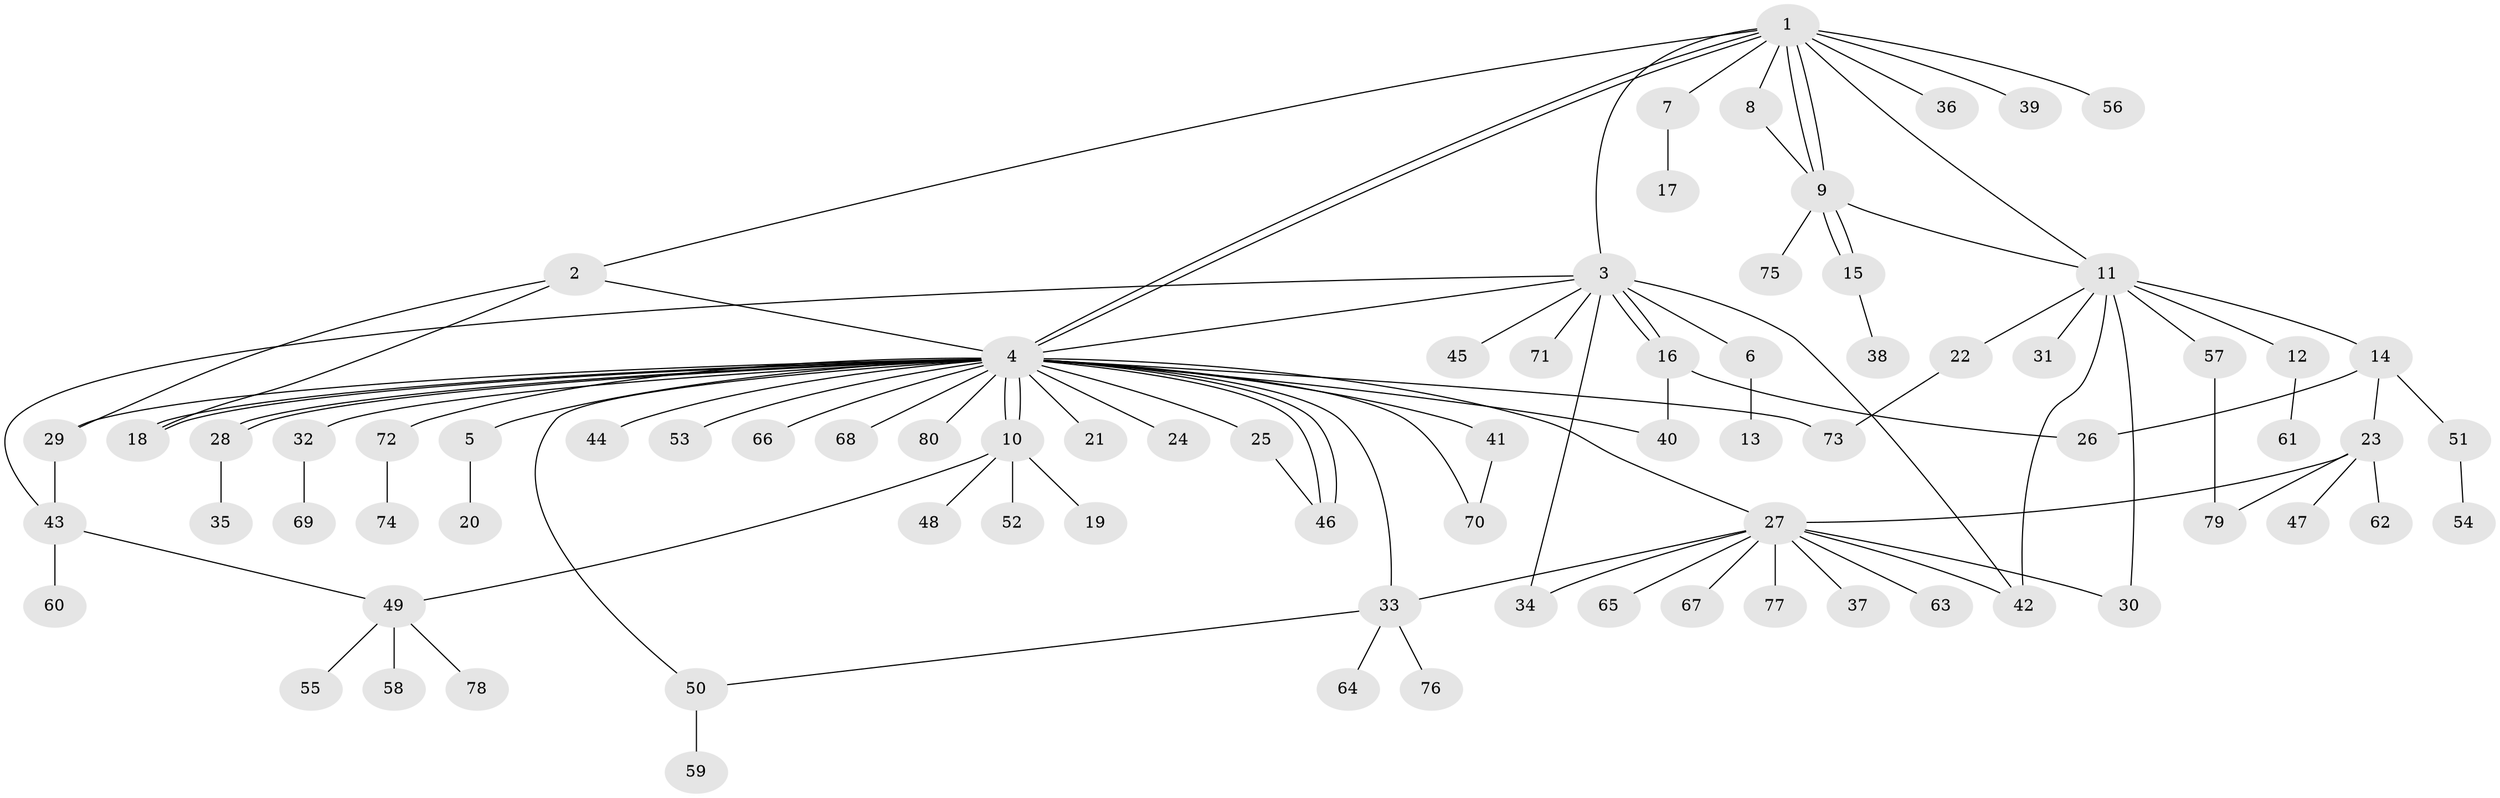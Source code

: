 // Generated by graph-tools (version 1.1) at 2025/11/02/27/25 16:11:16]
// undirected, 80 vertices, 108 edges
graph export_dot {
graph [start="1"]
  node [color=gray90,style=filled];
  1;
  2;
  3;
  4;
  5;
  6;
  7;
  8;
  9;
  10;
  11;
  12;
  13;
  14;
  15;
  16;
  17;
  18;
  19;
  20;
  21;
  22;
  23;
  24;
  25;
  26;
  27;
  28;
  29;
  30;
  31;
  32;
  33;
  34;
  35;
  36;
  37;
  38;
  39;
  40;
  41;
  42;
  43;
  44;
  45;
  46;
  47;
  48;
  49;
  50;
  51;
  52;
  53;
  54;
  55;
  56;
  57;
  58;
  59;
  60;
  61;
  62;
  63;
  64;
  65;
  66;
  67;
  68;
  69;
  70;
  71;
  72;
  73;
  74;
  75;
  76;
  77;
  78;
  79;
  80;
  1 -- 2;
  1 -- 3;
  1 -- 4;
  1 -- 4;
  1 -- 7;
  1 -- 8;
  1 -- 9;
  1 -- 9;
  1 -- 11;
  1 -- 36;
  1 -- 39;
  1 -- 56;
  2 -- 4;
  2 -- 18;
  2 -- 29;
  3 -- 4;
  3 -- 6;
  3 -- 16;
  3 -- 16;
  3 -- 34;
  3 -- 42;
  3 -- 43;
  3 -- 45;
  3 -- 71;
  4 -- 5;
  4 -- 10;
  4 -- 10;
  4 -- 18;
  4 -- 18;
  4 -- 21;
  4 -- 24;
  4 -- 25;
  4 -- 27;
  4 -- 28;
  4 -- 28;
  4 -- 29;
  4 -- 32;
  4 -- 33;
  4 -- 40;
  4 -- 41;
  4 -- 44;
  4 -- 46;
  4 -- 46;
  4 -- 50;
  4 -- 53;
  4 -- 66;
  4 -- 68;
  4 -- 70;
  4 -- 72;
  4 -- 73;
  4 -- 80;
  5 -- 20;
  6 -- 13;
  7 -- 17;
  8 -- 9;
  9 -- 11;
  9 -- 15;
  9 -- 15;
  9 -- 75;
  10 -- 19;
  10 -- 48;
  10 -- 49;
  10 -- 52;
  11 -- 12;
  11 -- 14;
  11 -- 22;
  11 -- 30;
  11 -- 31;
  11 -- 42;
  11 -- 57;
  12 -- 61;
  14 -- 23;
  14 -- 26;
  14 -- 51;
  15 -- 38;
  16 -- 26;
  16 -- 40;
  22 -- 73;
  23 -- 27;
  23 -- 47;
  23 -- 62;
  23 -- 79;
  25 -- 46;
  27 -- 30;
  27 -- 33;
  27 -- 34;
  27 -- 37;
  27 -- 42;
  27 -- 63;
  27 -- 65;
  27 -- 67;
  27 -- 77;
  28 -- 35;
  29 -- 43;
  32 -- 69;
  33 -- 50;
  33 -- 64;
  33 -- 76;
  41 -- 70;
  43 -- 49;
  43 -- 60;
  49 -- 55;
  49 -- 58;
  49 -- 78;
  50 -- 59;
  51 -- 54;
  57 -- 79;
  72 -- 74;
}
